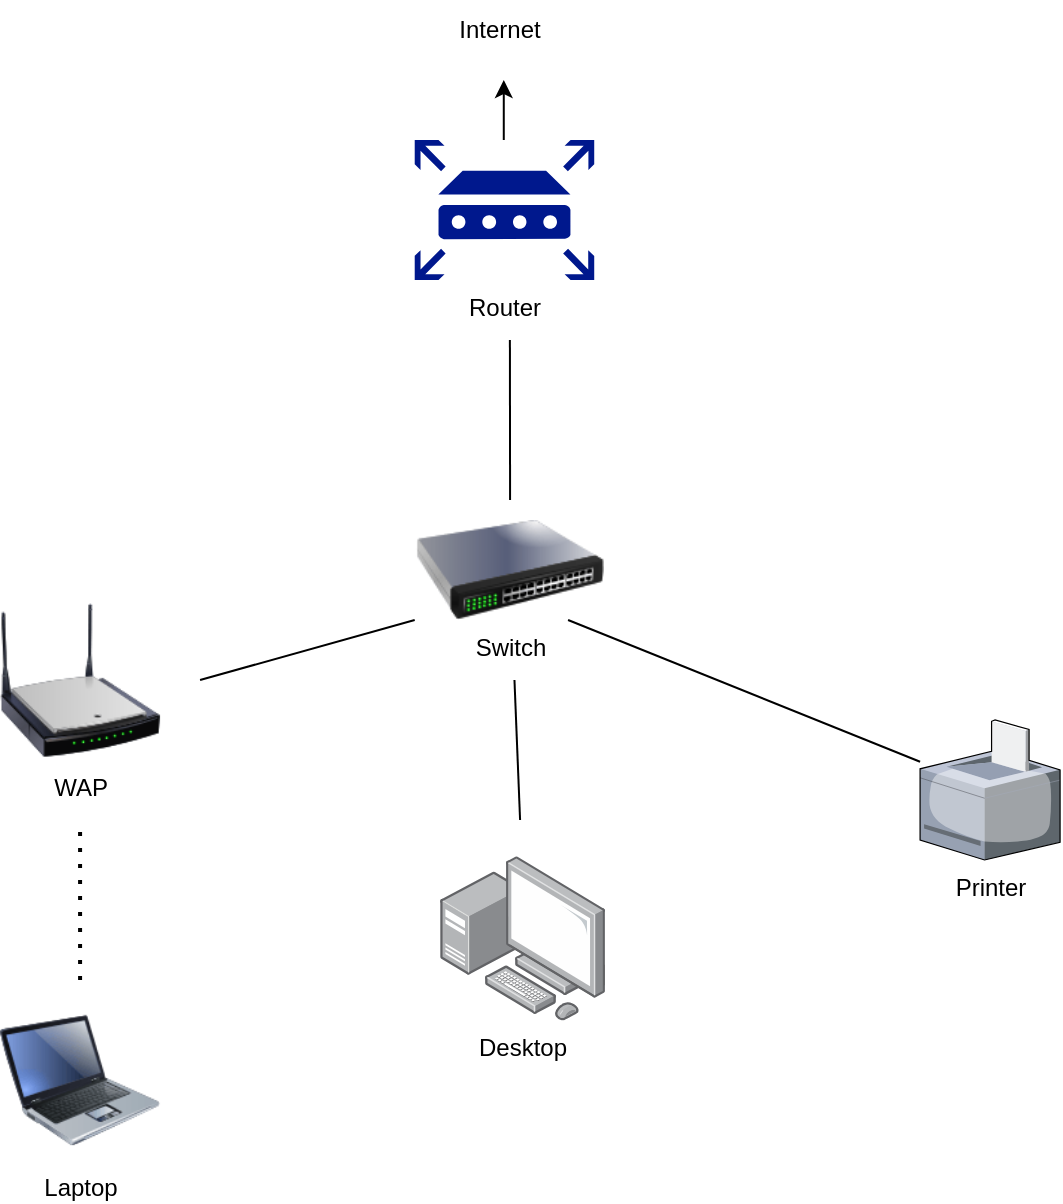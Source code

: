 <mxfile version="26.1.0">
  <diagram name="Page-1" id="l5lLrh99zBYGLKqL5wEY">
    <mxGraphModel dx="1190" dy="634" grid="1" gridSize="10" guides="1" tooltips="1" connect="1" arrows="1" fold="1" page="1" pageScale="1" pageWidth="850" pageHeight="1100" math="0" shadow="0">
      <root>
        <mxCell id="0" />
        <mxCell id="1" parent="0" />
        <mxCell id="l157jQcFLLMVn80aBD_F-1" value="&lt;div&gt;Router&lt;/div&gt;&lt;div&gt;&lt;br&gt;&lt;/div&gt;" style="sketch=0;aspect=fixed;pointerEvents=1;shadow=0;dashed=0;html=1;strokeColor=none;labelPosition=center;verticalLabelPosition=bottom;verticalAlign=top;align=center;fillColor=#00188D;shape=mxgraph.mscae.enterprise.router" vertex="1" parent="1">
          <mxGeometry x="382.36" y="270" width="89.75" height="70" as="geometry" />
        </mxCell>
        <mxCell id="l157jQcFLLMVn80aBD_F-2" value="Switch" style="image;html=1;image=img/lib/clip_art/networking/Switch_128x128.png" vertex="1" parent="1">
          <mxGeometry x="382.36" y="460" width="95.12" height="50" as="geometry" />
        </mxCell>
        <mxCell id="l157jQcFLLMVn80aBD_F-3" value="" style="endArrow=none;html=1;rounded=0;" edge="1" parent="1">
          <mxGeometry width="50" height="50" relative="1" as="geometry">
            <mxPoint x="430.04" y="450" as="sourcePoint" />
            <mxPoint x="429.949" y="370" as="targetPoint" />
          </mxGeometry>
        </mxCell>
        <mxCell id="l157jQcFLLMVn80aBD_F-4" value="&lt;div&gt;Printer&lt;/div&gt;&lt;div&gt;&lt;br&gt;&lt;/div&gt;" style="verticalLabelPosition=bottom;sketch=0;aspect=fixed;html=1;verticalAlign=top;strokeColor=none;align=center;outlineConnect=0;shape=mxgraph.citrix.printer;" vertex="1" parent="1">
          <mxGeometry x="635.04" y="560" width="70" height="70" as="geometry" />
        </mxCell>
        <mxCell id="l157jQcFLLMVn80aBD_F-5" value="Laptop" style="image;html=1;image=img/lib/clip_art/computers/Laptop_128x128.png" vertex="1" parent="1">
          <mxGeometry x="175.04" y="700" width="80" height="80" as="geometry" />
        </mxCell>
        <mxCell id="l157jQcFLLMVn80aBD_F-6" value="Desktop" style="image;points=[];aspect=fixed;html=1;align=center;shadow=0;dashed=0;image=img/lib/allied_telesis/computer_and_terminals/Personal_Computer_with_Server.svg;" vertex="1" parent="1">
          <mxGeometry x="395.08" y="628" width="82.4" height="82.4" as="geometry" />
        </mxCell>
        <mxCell id="l157jQcFLLMVn80aBD_F-7" value="" style="endArrow=none;html=1;rounded=0;entryX=0;entryY=1;entryDx=0;entryDy=0;" edge="1" parent="1" target="l157jQcFLLMVn80aBD_F-2">
          <mxGeometry width="50" height="50" relative="1" as="geometry">
            <mxPoint x="275.04" y="540" as="sourcePoint" />
            <mxPoint x="375.04" y="500" as="targetPoint" />
          </mxGeometry>
        </mxCell>
        <mxCell id="l157jQcFLLMVn80aBD_F-8" value="" style="endArrow=none;html=1;rounded=0;" edge="1" parent="1">
          <mxGeometry width="50" height="50" relative="1" as="geometry">
            <mxPoint x="435.04" y="610" as="sourcePoint" />
            <mxPoint x="432.23" y="540" as="targetPoint" />
          </mxGeometry>
        </mxCell>
        <mxCell id="l157jQcFLLMVn80aBD_F-9" value="" style="endArrow=none;html=1;rounded=0;" edge="1" parent="1" source="l157jQcFLLMVn80aBD_F-4">
          <mxGeometry width="50" height="50" relative="1" as="geometry">
            <mxPoint x="615.04" y="570" as="sourcePoint" />
            <mxPoint x="459.04" y="510" as="targetPoint" />
          </mxGeometry>
        </mxCell>
        <mxCell id="l157jQcFLLMVn80aBD_F-10" value="" style="endArrow=classic;html=1;rounded=0;" edge="1" parent="1">
          <mxGeometry width="50" height="50" relative="1" as="geometry">
            <mxPoint x="426.89" y="270" as="sourcePoint" />
            <mxPoint x="426.89" y="240" as="targetPoint" />
          </mxGeometry>
        </mxCell>
        <mxCell id="l157jQcFLLMVn80aBD_F-11" value="&lt;div&gt;Internet&lt;/div&gt;" style="text;html=1;align=center;verticalAlign=middle;whiteSpace=wrap;rounded=0;" vertex="1" parent="1">
          <mxGeometry x="395.0" y="200" width="60" height="30" as="geometry" />
        </mxCell>
        <mxCell id="l157jQcFLLMVn80aBD_F-12" value="&lt;div&gt;WAP&lt;/div&gt;&lt;div&gt;&lt;br&gt;&lt;/div&gt;" style="image;html=1;image=img/lib/clip_art/networking/Wireless_Router_N_128x128.png" vertex="1" parent="1">
          <mxGeometry x="175.04" y="500" width="80" height="80" as="geometry" />
        </mxCell>
        <mxCell id="l157jQcFLLMVn80aBD_F-13" value="" style="endArrow=none;dashed=1;html=1;dashPattern=1 3;strokeWidth=2;rounded=0;" edge="1" parent="1">
          <mxGeometry width="50" height="50" relative="1" as="geometry">
            <mxPoint x="215.04" y="690" as="sourcePoint" />
            <mxPoint x="215.04" y="610" as="targetPoint" />
          </mxGeometry>
        </mxCell>
      </root>
    </mxGraphModel>
  </diagram>
</mxfile>
